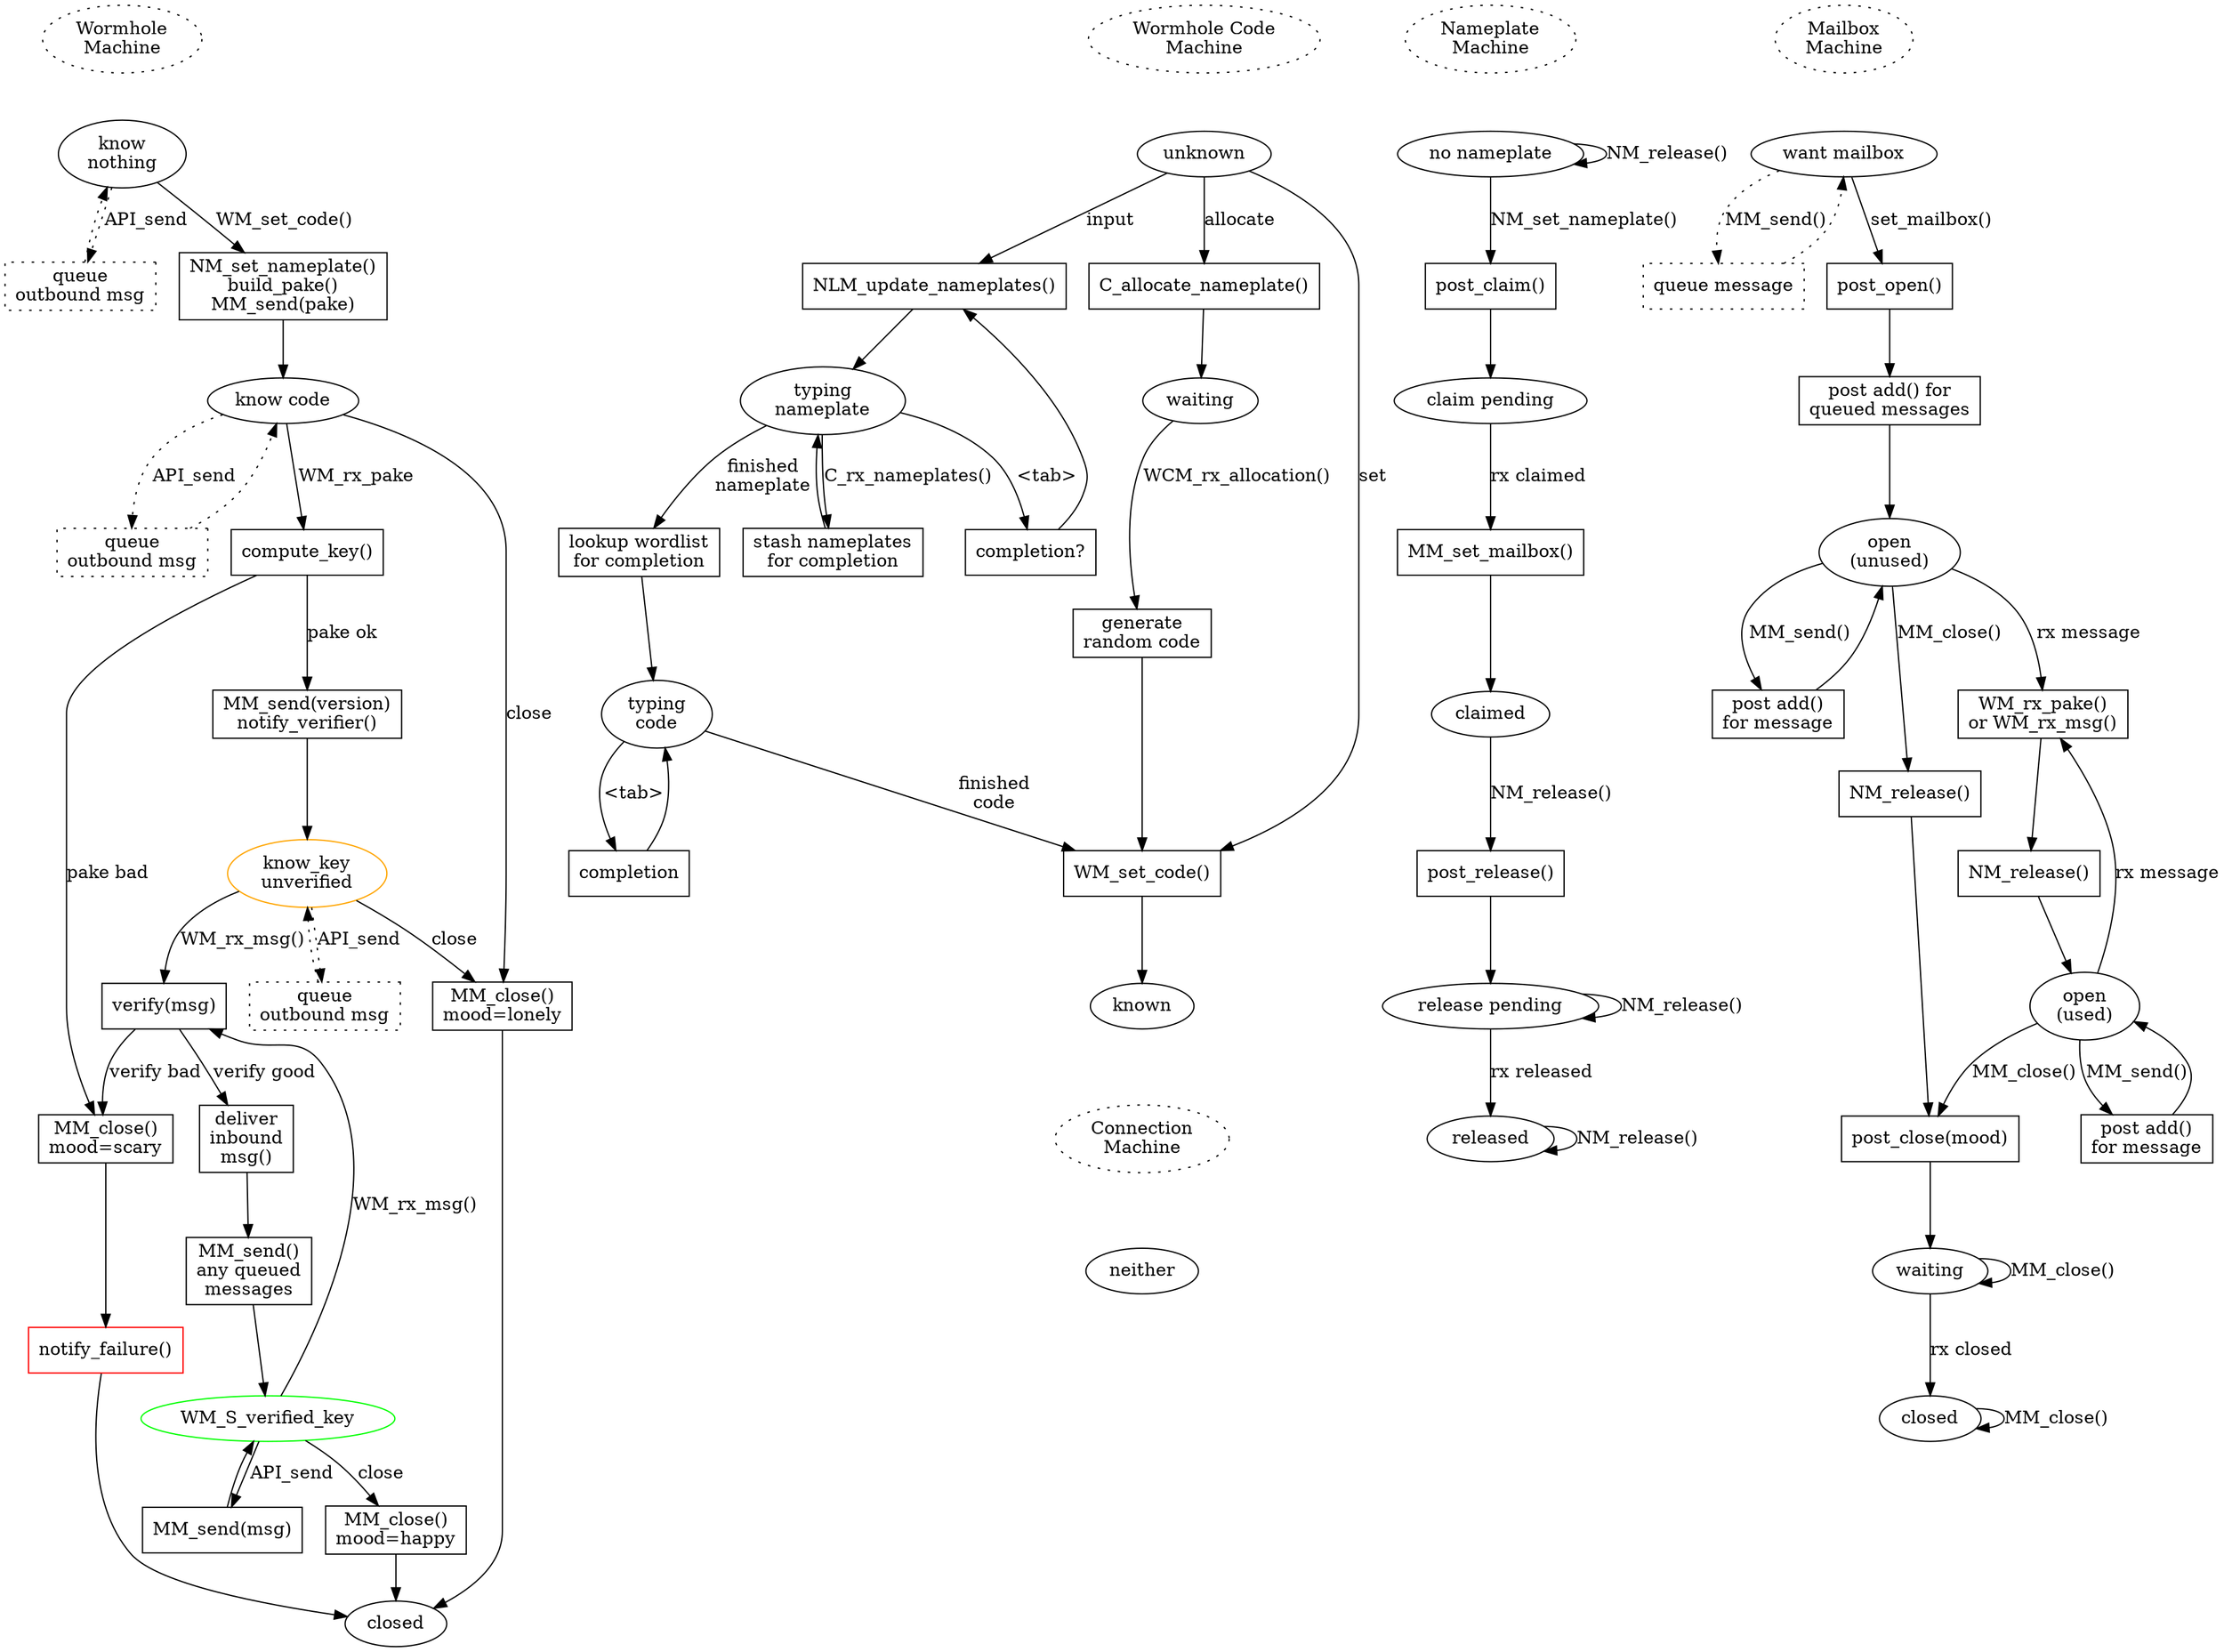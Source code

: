 digraph {
        /* could shave a RTT by committing to the nameplate early, before
        finishing the rest of the code input. While the user is still
        typing/completing the code, we claim the nameplate, open the mailbox,
        and retrieve the peer's PAKE message. Then as soon as the user
        finishes entering the code, we build our own PAKE message, send PAKE,
        compute the key, send VERSION. Starting from the Return, this saves
        two round trips. OTOH it adds consequences to hitting Tab. */

        WM_start [label="Wormhole\nMachine" style="dotted"]
        WM_start -> WM_S_nothing [style="invis"]

        WM_S_nothing [label="know\nnothing"]
        WM_S_nothing -> WM_P_queue1 [label="API_send" style="dotted"]
        WM_P_queue1 [shape="box" style="dotted" label="queue\noutbound msg"]
        WM_P_queue1 -> WM_S_nothing [style="dotted"]
        WM_S_nothing -> WM_P_build_and_post_pake [label="WM_set_code()"]

        WM_P_build_and_post_pake [label="NM_set_nameplate()\nbuild_pake()\nMM_send(pake)" shape="box"]
        WM_P_build_and_post_pake -> WM_S_know_code

        WM_S_know_code [label="know code\n"]
        WM_S_know_code -> WM_P_queue2 [label="API_send" style="dotted"]
        WM_P_queue2 [shape="box" style="dotted" label="queue\noutbound msg"]
        WM_P_queue2 -> WM_S_know_code [style="dotted"]
        WM_S_know_code -> WM_P_compute_key [label="WM_rx_pake"]
        WM_S_know_code -> WM_P_mood_lonely [label="close"]

        WM_P_compute_key [label="compute_key()" shape="box"]
        WM_P_compute_key -> WM_P_post_version [label="pake ok"]
        WM_P_compute_key -> WM_P_mood_scary [label="pake bad"]

        WM_P_mood_scary [shape="box" label="MM_close()\nmood=scary"]
        WM_P_mood_scary -> WM_P_notify_failure

        WM_P_notify_failure [shape="box" label="notify_failure()" color="red"]
        WM_P_notify_failure -> WM_S_closed

        WM_P_post_version [label="MM_send(version)\nnotify_verifier()" shape="box"]
        WM_P_post_version -> WM_S_know_key

        WM_S_know_key [label="know_key\nunverified" color="orange"]
        WM_S_know_key -> WM_P_queue3 [label="API_send" style="dotted"]
        WM_P_queue3 [shape="box" style="dotted" label="queue\noutbound msg"]
        WM_P_queue3 -> WM_S_know_key [style="dotted"]
        WM_S_know_key -> WM_P_verify [label="WM_rx_msg()"] /* version or phase */
        WM_S_know_key -> WM_P_mood_lonely [label="close"] /* more like impatient */

        WM_P_verify [label="verify(msg)" shape="box"]
        WM_P_verify -> WM_P_accept_msg [label="verify good"]
        WM_P_verify -> WM_P_mood_scary [label="verify bad"]

        WM_P_accept_msg [label="deliver\ninbound\nmsg()" shape="box"]
        WM_P_accept_msg -> WM_P_send_queued

        WM_P_send_queued [shape="box" label="MM_send()\nany queued\nmessages"]
        WM_P_send_queued -> WM_S_verified_key

        WM_S_verified_key [color="green"]
        WM_S_verified_key -> WM_P_verify [label="WM_rx_msg()"] /* probably phase */
        WM_S_verified_key -> WM_P_mood_happy [label="close"]
        WM_S_verified_key -> WM_P_send [label="API_send"]

        WM_P_mood_happy [shape="box" label="MM_close()\nmood=happy"]
        WM_P_mood_happy -> WM_S_closed

        WM_P_mood_lonely [shape="box" label="MM_close()\nmood=lonely"]
        WM_P_mood_lonely -> WM_S_closed

        WM_P_send [shape="box" label="MM_send(msg)"]
        WM_P_send -> WM_S_verified_key

        WM_S_closed [label="closed"]


        WCM_start [label="Wormhole Code\nMachine" style="dotted"]
        WCM_start -> WCM_S_unknown [style="invis"]
        WCM_S_unknown [label="unknown"]
        WCM_S_unknown -> WCM_P_set_code [label="set"]
        WCM_P_set_code [shape="box" label="WM_set_code()"]
        WCM_P_set_code -> WCM_S_known
        WCM_S_known [label="known"]

        WCM_S_unknown -> WCM_P_list_nameplates [label="input"]
        WCM_S_typing_nameplate [label="typing\nnameplate"]

        WCM_S_typing_nameplate -> WCM_P_nameplate_completion [label="<tab>"]
        WCM_P_nameplate_completion [shape="box" label="completion?"]
        WCM_P_nameplate_completion -> WCM_P_list_nameplates
        WCM_P_list_nameplates [shape="box" label="NLM_update_nameplates()"]
        WCM_P_list_nameplates -> WCM_S_typing_nameplate

        WCM_S_typing_nameplate -> WCM_P_got_nameplates [label="C_rx_nameplates()"]
        WCM_P_got_nameplates [shape="box" label="stash nameplates\nfor completion"]
        WCM_P_got_nameplates -> WCM_S_typing_nameplate
        WCM_S_typing_nameplate -> WCM_P_finish_nameplate [label="finished\nnameplate"]
        WCM_P_finish_nameplate [shape="box" label="lookup wordlist\nfor completion"]
        WCM_P_finish_nameplate -> WCM_S_typing_code
        WCM_S_typing_code [label="typing\ncode"]
        WCM_S_typing_code -> WCM_P_code_completion [label="<tab>"]
        WCM_P_code_completion [shape="box" label="completion"]
        WCM_P_code_completion -> WCM_S_typing_code

        WCM_S_typing_code -> WCM_P_set_code [label="finished\ncode"]

        WCM_S_unknown -> WCM_P_allocate [label="allocate"]
        WCM_P_allocate [shape="box" label="C_allocate_nameplate()"]
        WCM_P_allocate -> WCM_S_allocate_waiting
        WCM_S_allocate_waiting [label="waiting"]
        WCM_S_allocate_waiting -> WCM_P_allocate_generate [label="WCM_rx_allocation()"]
        WCM_P_allocate_generate [shape="box" label="generate\nrandom code"]
        WCM_P_allocate_generate -> WCM_P_set_code
        
        
        
        NM_start [label="Nameplate\nMachine" style="dotted"]
        NM_start -> NM_S_unclaimed [style="invis"]
        NM_S_unclaimed [label="no nameplate"]
        NM_S_unclaimed -> NM_S_unclaimed [label="NM_release()"]
        NM_P_set_nameplate [shape="box" label="post_claim()"]
        NM_S_unclaimed -> NM_P_set_nameplate [label="NM_set_nameplate()"]
        NM_S_claiming [label="claim pending"]
        NM_P_set_nameplate -> NM_S_claiming
        NM_S_claiming -> NM_P_rx_claimed [label="rx claimed"]
        NM_P_rx_claimed [label="MM_set_mailbox()" shape="box"]
        NM_P_rx_claimed -> NM_S_claimed
        NM_S_claimed [label="claimed"]
        NM_S_claimed -> NM_P_release [label="NM_release()"]
        NM_P_release [shape="box" label="post_release()"]
        NM_P_release -> NM_S_releasing
        NM_S_releasing [label="release pending"]
        NM_S_releasing -> NM_S_releasing [label="NM_release()"]
        NM_S_releasing -> NM_S_released [label="rx released"]
        NM_S_released [label="released"]
        NM_S_released -> NM_S_released [label="NM_release()"]


        MM_start [label="Mailbox\nMachine" style="dotted"]
        MM_start -> MM_S_want_mailbox [style="invis"]
        MM_S_want_mailbox [label="want mailbox"]
        MM_S_want_mailbox -> MM_P_queue1 [label="MM_send()" style="dotted"]
        MM_P_queue1 [shape="box" style="dotted" label="queue message"]
        MM_P_queue1 -> MM_S_want_mailbox [style="dotted"]
        MM_P_open_mailbox [shape="box" label="post_open()"]
        MM_S_want_mailbox -> MM_P_open_mailbox [label="set_mailbox()"]
        MM_P_send_queued [shape="box" label="post add() for\nqueued messages"]
        MM_P_open_mailbox -> MM_P_send_queued
        MM_P_send_queued -> MM_S_open
        MM_S_open [label="open\n(unused)"]
        MM_S_open -> MM_P_send1 [label="MM_send()"]
        MM_P_send1 [shape="box" label="post add()\nfor message"]
        MM_P_send1 -> MM_S_open
        MM_S_open -> MM_P_release1 [label="MM_close()"]
        MM_P_release1 [shape="box" label="NM_release()"]
        MM_P_release1 -> MM_P_close

        MM_S_open -> MM_P_rx [label="rx message"]
        MM_P_rx [shape="box" label="WM_rx_pake()\nor WM_rx_msg()"]
        MM_P_rx -> MM_P_release2
        MM_P_release2 [shape="box" label="NM_release()"]
        MM_P_release2 -> MM_S_used
        MM_S_used [label="open\n(used)"]
        MM_S_used -> MM_P_rx [label="rx message"]
        MM_S_used -> MM_P_send2 [label="MM_send()"]
        MM_P_send2 [shape="box" label="post add()\nfor message"]
        MM_P_send2 -> MM_S_used
        MM_S_used -> MM_P_close [label="MM_close()"]
        MM_P_close [shape="box" label="post_close(mood)"]
        MM_P_close -> MM_S_closing
        MM_S_closing [label="waiting"]
        MM_S_closing -> MM_S_closing [label="MM_close()"]
        MM_S_closing -> MM_S_closed [label="rx closed"]
        MM_S_closed [label="closed"]
        MM_S_closed -> MM_S_closed [label="MM_close()"]

        /* upgrading to new PAKE algorithm, the slower form (the faster form
        puts the pake_abilities record in the nameplate_info message) */
        /*
        P2_start [label="(PAKE\nupgrade)\nstart"]
        P2_start -> P2_P_send_abilities [label="set_code()"]
        P2_P_send_abilities [shape="box" label="send pake_abilities"]
        P2_P_send_abilities -> P2_wondering
        P2_wondering [label="waiting\nwondering"]
        P2_wondering -> P2_P_send_pakev1 [label="rx pake_v1"]
        P2_P_send_pakev1 [shape="box" label="send pake_v1"]
        P2_P_send_pakev1 -> P2_P_process_v1
        P2_P_process_v1 [shape="box" label="process v1"]
        P2_wondering -> P2_P_find_max [label="rx pake_abilities"]
        P2_P_find_max [shape="box" label="find max"]
        P2_P_find_max -> P2_P_send_pakev2
        P2_P_send_pakev2
        P2_P_send_pakev2 [shape="box" label="send pake_v2"]
        P2_P_send_pakev2 -> P2_P_process_v2 [label="rx pake_v2"]
        P2_P_process_v2 [shape="box" label="process v2"]
        */

        /* ConnectionMachine */
        WCM_S_known -> CM_start [style="invis"]
        CM_start [label="Connection\nMachine" style="dotted"]
        CM_start -> CM_S_neither [style="invis"]
        CM_S_neither [label="neither"]
}
